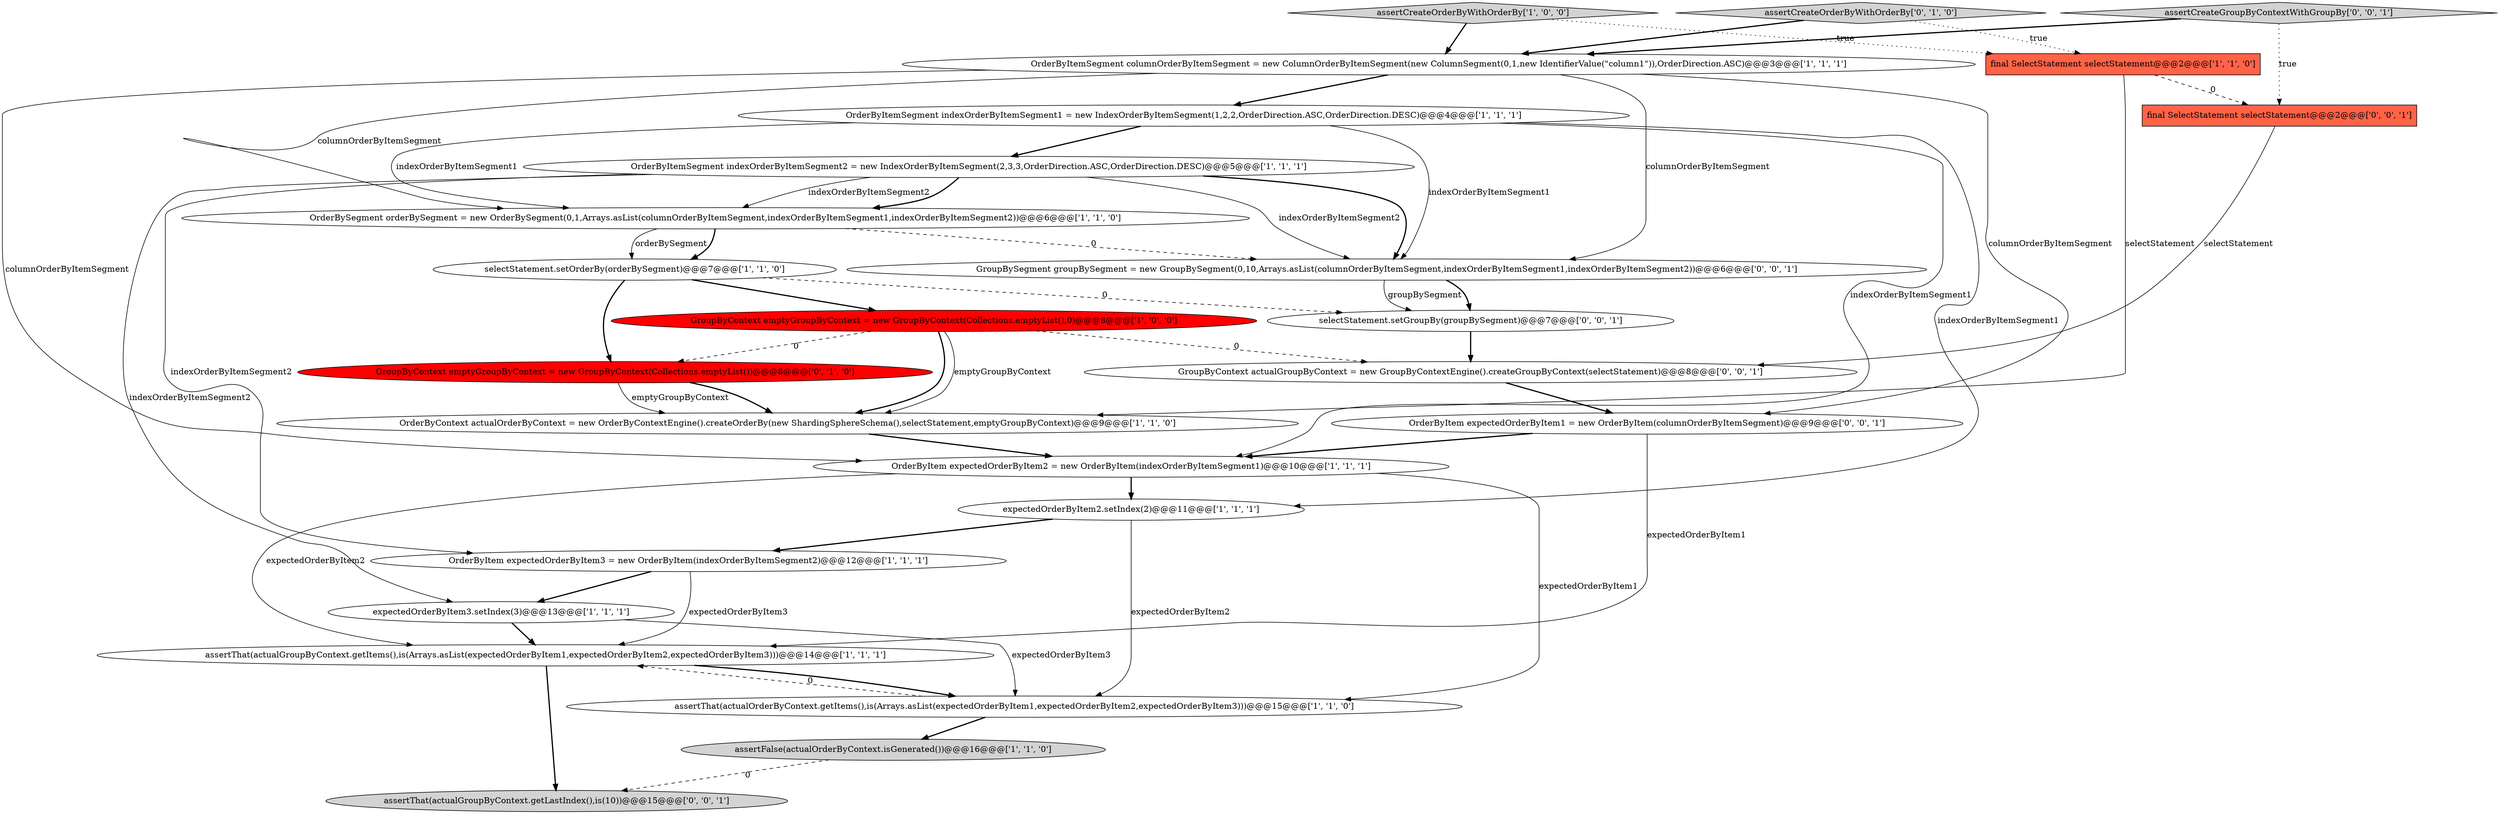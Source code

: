 digraph {
20 [style = filled, label = "final SelectStatement selectStatement@@@2@@@['0', '0', '1']", fillcolor = tomato, shape = box image = "AAA0AAABBB3BBB"];
11 [style = filled, label = "final SelectStatement selectStatement@@@2@@@['1', '1', '0']", fillcolor = tomato, shape = box image = "AAA0AAABBB1BBB"];
15 [style = filled, label = "OrderByContext actualOrderByContext = new OrderByContextEngine().createOrderBy(new ShardingSphereSchema(),selectStatement,emptyGroupByContext)@@@9@@@['1', '1', '0']", fillcolor = white, shape = ellipse image = "AAA0AAABBB1BBB"];
18 [style = filled, label = "assertThat(actualGroupByContext.getLastIndex(),is(10))@@@15@@@['0', '0', '1']", fillcolor = lightgray, shape = ellipse image = "AAA0AAABBB3BBB"];
16 [style = filled, label = "GroupByContext emptyGroupByContext = new GroupByContext(Collections.emptyList())@@@8@@@['0', '1', '0']", fillcolor = red, shape = ellipse image = "AAA1AAABBB2BBB"];
1 [style = filled, label = "expectedOrderByItem3.setIndex(3)@@@13@@@['1', '1', '1']", fillcolor = white, shape = ellipse image = "AAA0AAABBB1BBB"];
22 [style = filled, label = "GroupBySegment groupBySegment = new GroupBySegment(0,10,Arrays.asList(columnOrderByItemSegment,indexOrderByItemSegment1,indexOrderByItemSegment2))@@@6@@@['0', '0', '1']", fillcolor = white, shape = ellipse image = "AAA0AAABBB3BBB"];
0 [style = filled, label = "expectedOrderByItem2.setIndex(2)@@@11@@@['1', '1', '1']", fillcolor = white, shape = ellipse image = "AAA0AAABBB1BBB"];
14 [style = filled, label = "OrderByItem expectedOrderByItem3 = new OrderByItem(indexOrderByItemSegment2)@@@12@@@['1', '1', '1']", fillcolor = white, shape = ellipse image = "AAA0AAABBB1BBB"];
23 [style = filled, label = "GroupByContext actualGroupByContext = new GroupByContextEngine().createGroupByContext(selectStatement)@@@8@@@['0', '0', '1']", fillcolor = white, shape = ellipse image = "AAA0AAABBB3BBB"];
4 [style = filled, label = "OrderBySegment orderBySegment = new OrderBySegment(0,1,Arrays.asList(columnOrderByItemSegment,indexOrderByItemSegment1,indexOrderByItemSegment2))@@@6@@@['1', '1', '0']", fillcolor = white, shape = ellipse image = "AAA0AAABBB1BBB"];
17 [style = filled, label = "assertCreateOrderByWithOrderBy['0', '1', '0']", fillcolor = lightgray, shape = diamond image = "AAA0AAABBB2BBB"];
6 [style = filled, label = "assertFalse(actualOrderByContext.isGenerated())@@@16@@@['1', '1', '0']", fillcolor = lightgray, shape = ellipse image = "AAA0AAABBB1BBB"];
24 [style = filled, label = "OrderByItem expectedOrderByItem1 = new OrderByItem(columnOrderByItemSegment)@@@9@@@['0', '0', '1']", fillcolor = white, shape = ellipse image = "AAA0AAABBB3BBB"];
2 [style = filled, label = "assertCreateOrderByWithOrderBy['1', '0', '0']", fillcolor = lightgray, shape = diamond image = "AAA0AAABBB1BBB"];
9 [style = filled, label = "OrderByItemSegment columnOrderByItemSegment = new ColumnOrderByItemSegment(new ColumnSegment(0,1,new IdentifierValue(\"column1\")),OrderDirection.ASC)@@@3@@@['1', '1', '1']", fillcolor = white, shape = ellipse image = "AAA0AAABBB1BBB"];
19 [style = filled, label = "selectStatement.setGroupBy(groupBySegment)@@@7@@@['0', '0', '1']", fillcolor = white, shape = ellipse image = "AAA0AAABBB3BBB"];
10 [style = filled, label = "assertThat(actualGroupByContext.getItems(),is(Arrays.asList(expectedOrderByItem1,expectedOrderByItem2,expectedOrderByItem3)))@@@14@@@['1', '1', '1']", fillcolor = white, shape = ellipse image = "AAA0AAABBB1BBB"];
3 [style = filled, label = "OrderByItemSegment indexOrderByItemSegment1 = new IndexOrderByItemSegment(1,2,2,OrderDirection.ASC,OrderDirection.DESC)@@@4@@@['1', '1', '1']", fillcolor = white, shape = ellipse image = "AAA0AAABBB1BBB"];
5 [style = filled, label = "OrderByItem expectedOrderByItem2 = new OrderByItem(indexOrderByItemSegment1)@@@10@@@['1', '1', '1']", fillcolor = white, shape = ellipse image = "AAA0AAABBB1BBB"];
21 [style = filled, label = "assertCreateGroupByContextWithGroupBy['0', '0', '1']", fillcolor = lightgray, shape = diamond image = "AAA0AAABBB3BBB"];
8 [style = filled, label = "GroupByContext emptyGroupByContext = new GroupByContext(Collections.emptyList(),0)@@@8@@@['1', '0', '0']", fillcolor = red, shape = ellipse image = "AAA1AAABBB1BBB"];
12 [style = filled, label = "OrderByItemSegment indexOrderByItemSegment2 = new IndexOrderByItemSegment(2,3,3,OrderDirection.ASC,OrderDirection.DESC)@@@5@@@['1', '1', '1']", fillcolor = white, shape = ellipse image = "AAA0AAABBB1BBB"];
7 [style = filled, label = "selectStatement.setOrderBy(orderBySegment)@@@7@@@['1', '1', '0']", fillcolor = white, shape = ellipse image = "AAA0AAABBB1BBB"];
13 [style = filled, label = "assertThat(actualOrderByContext.getItems(),is(Arrays.asList(expectedOrderByItem1,expectedOrderByItem2,expectedOrderByItem3)))@@@15@@@['1', '1', '0']", fillcolor = white, shape = ellipse image = "AAA0AAABBB1BBB"];
3->4 [style = solid, label="indexOrderByItemSegment1"];
16->15 [style = bold, label=""];
10->18 [style = bold, label=""];
3->5 [style = solid, label="indexOrderByItemSegment1"];
22->19 [style = solid, label="groupBySegment"];
8->16 [style = dashed, label="0"];
21->20 [style = dotted, label="true"];
8->15 [style = bold, label=""];
11->20 [style = dashed, label="0"];
4->7 [style = solid, label="orderBySegment"];
22->19 [style = bold, label=""];
17->9 [style = bold, label=""];
1->13 [style = solid, label="expectedOrderByItem3"];
0->13 [style = solid, label="expectedOrderByItem2"];
13->10 [style = dashed, label="0"];
4->22 [style = dashed, label="0"];
2->9 [style = bold, label=""];
3->12 [style = bold, label=""];
7->8 [style = bold, label=""];
11->15 [style = solid, label="selectStatement"];
5->10 [style = solid, label="expectedOrderByItem2"];
4->7 [style = bold, label=""];
15->5 [style = bold, label=""];
3->22 [style = solid, label="indexOrderByItemSegment1"];
14->1 [style = bold, label=""];
24->5 [style = bold, label=""];
6->18 [style = dashed, label="0"];
2->11 [style = dotted, label="true"];
12->4 [style = solid, label="indexOrderByItemSegment2"];
0->14 [style = bold, label=""];
9->24 [style = solid, label="columnOrderByItemSegment"];
23->24 [style = bold, label=""];
21->9 [style = bold, label=""];
12->4 [style = bold, label=""];
5->0 [style = bold, label=""];
5->13 [style = solid, label="expectedOrderByItem1"];
10->13 [style = bold, label=""];
7->19 [style = dashed, label="0"];
19->23 [style = bold, label=""];
16->15 [style = solid, label="emptyGroupByContext"];
9->4 [style = solid, label="columnOrderByItemSegment"];
7->16 [style = bold, label=""];
24->10 [style = solid, label="expectedOrderByItem1"];
9->5 [style = solid, label="columnOrderByItemSegment"];
9->3 [style = bold, label=""];
12->22 [style = solid, label="indexOrderByItemSegment2"];
12->14 [style = solid, label="indexOrderByItemSegment2"];
3->0 [style = solid, label="indexOrderByItemSegment1"];
12->1 [style = solid, label="indexOrderByItemSegment2"];
8->15 [style = solid, label="emptyGroupByContext"];
14->10 [style = solid, label="expectedOrderByItem3"];
1->10 [style = bold, label=""];
13->6 [style = bold, label=""];
12->22 [style = bold, label=""];
9->22 [style = solid, label="columnOrderByItemSegment"];
20->23 [style = solid, label="selectStatement"];
8->23 [style = dashed, label="0"];
17->11 [style = dotted, label="true"];
}
